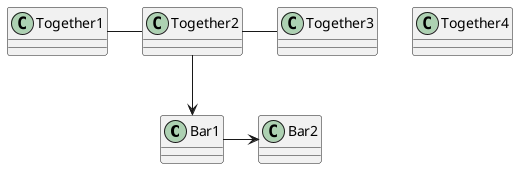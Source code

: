 @startuml

class Bar1
class Bar2
class Together1
class Together2
class Together3
class Together4

Together1 - Together2
Together2 - Together3
Together2 --> Bar1
Bar1 -> Bar2

@enduml